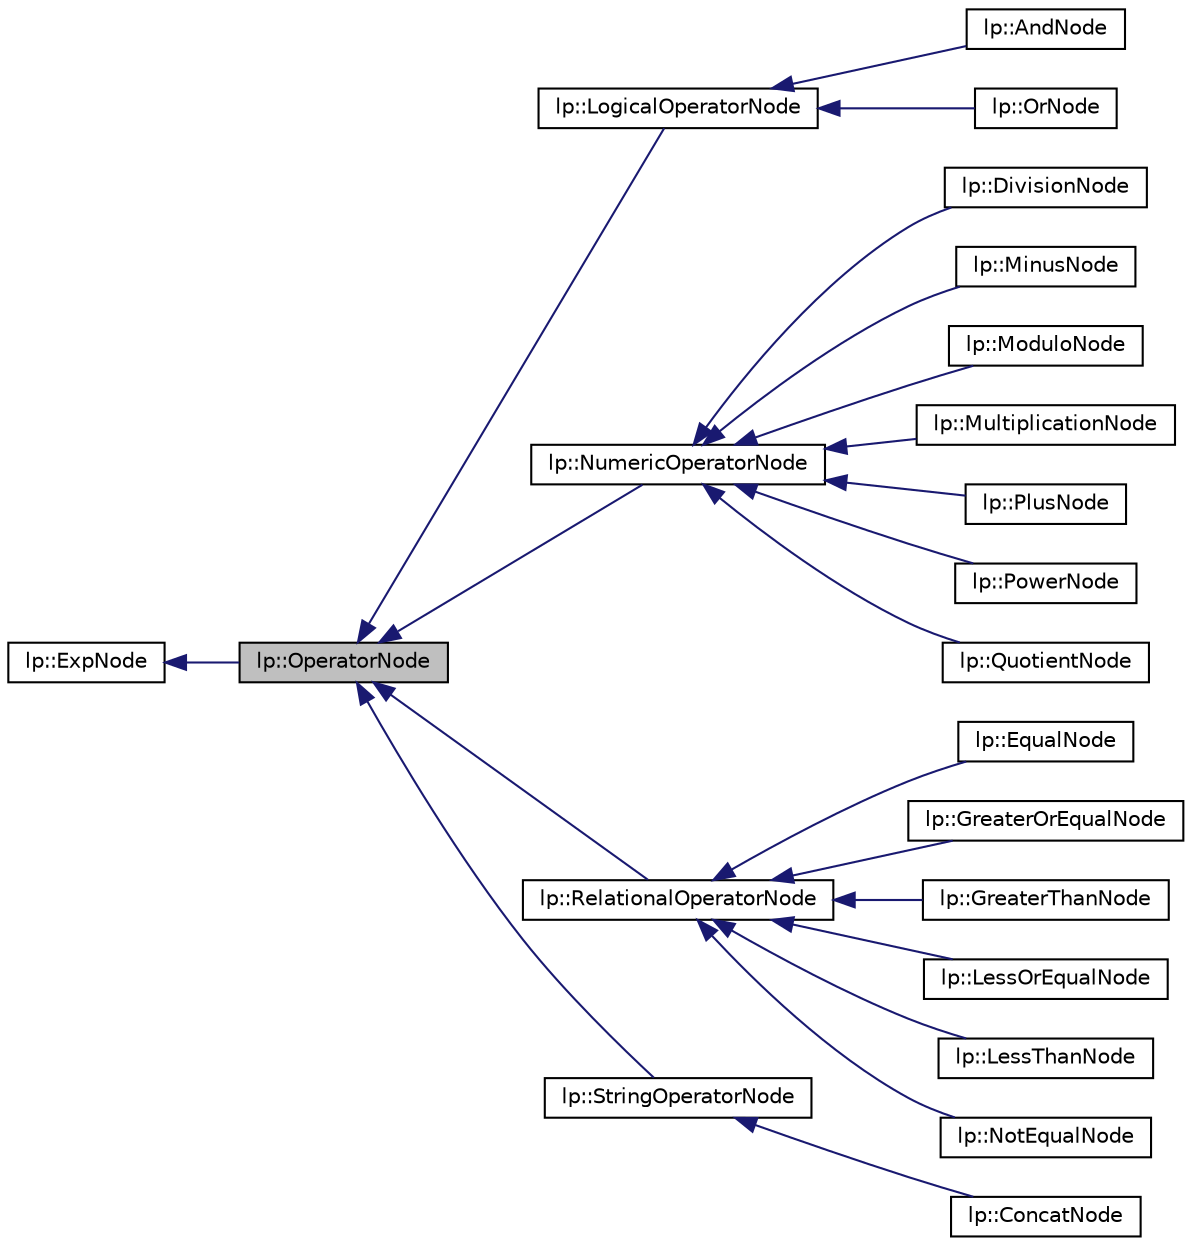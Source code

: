 digraph "lp::OperatorNode"
{
  edge [fontname="Helvetica",fontsize="10",labelfontname="Helvetica",labelfontsize="10"];
  node [fontname="Helvetica",fontsize="10",shape=record];
  rankdir="LR";
  Node0 [label="lp::OperatorNode",height=0.2,width=0.4,color="black", fillcolor="grey75", style="filled", fontcolor="black"];
  Node1 -> Node0 [dir="back",color="midnightblue",fontsize="10",style="solid",fontname="Helvetica"];
  Node1 [label="lp::ExpNode",height=0.2,width=0.4,color="black", fillcolor="white", style="filled",URL="$classlp_1_1ExpNode.html",tooltip="Definition of atributes and methods of ExpNode class. "];
  Node0 -> Node2 [dir="back",color="midnightblue",fontsize="10",style="solid",fontname="Helvetica"];
  Node2 [label="lp::LogicalOperatorNode",height=0.2,width=0.4,color="black", fillcolor="white", style="filled",URL="$classlp_1_1LogicalOperatorNode.html",tooltip="Definition of atributes and methods of LogicalOperatorNode class. "];
  Node2 -> Node3 [dir="back",color="midnightblue",fontsize="10",style="solid",fontname="Helvetica"];
  Node3 [label="lp::AndNode",height=0.2,width=0.4,color="black", fillcolor="white", style="filled",URL="$classlp_1_1AndNode.html",tooltip="Definition of atributes and methods of AndNode class. "];
  Node2 -> Node4 [dir="back",color="midnightblue",fontsize="10",style="solid",fontname="Helvetica"];
  Node4 [label="lp::OrNode",height=0.2,width=0.4,color="black", fillcolor="white", style="filled",URL="$classlp_1_1OrNode.html",tooltip="Definition of atributes and methods of OrNode class. "];
  Node0 -> Node5 [dir="back",color="midnightblue",fontsize="10",style="solid",fontname="Helvetica"];
  Node5 [label="lp::NumericOperatorNode",height=0.2,width=0.4,color="black", fillcolor="white", style="filled",URL="$classlp_1_1NumericOperatorNode.html",tooltip="Definition of atributes and methods of NumericOperatorNode class. "];
  Node5 -> Node6 [dir="back",color="midnightblue",fontsize="10",style="solid",fontname="Helvetica"];
  Node6 [label="lp::DivisionNode",height=0.2,width=0.4,color="black", fillcolor="white", style="filled",URL="$classlp_1_1DivisionNode.html",tooltip="Definition of atributes and methods of DivisionNode class. "];
  Node5 -> Node7 [dir="back",color="midnightblue",fontsize="10",style="solid",fontname="Helvetica"];
  Node7 [label="lp::MinusNode",height=0.2,width=0.4,color="black", fillcolor="white", style="filled",URL="$classlp_1_1MinusNode.html",tooltip="Definition of atributes and methods of MinusNode class. "];
  Node5 -> Node8 [dir="back",color="midnightblue",fontsize="10",style="solid",fontname="Helvetica"];
  Node8 [label="lp::ModuloNode",height=0.2,width=0.4,color="black", fillcolor="white", style="filled",URL="$classlp_1_1ModuloNode.html",tooltip="Definition of atributes and methods of ModuloNode class. "];
  Node5 -> Node9 [dir="back",color="midnightblue",fontsize="10",style="solid",fontname="Helvetica"];
  Node9 [label="lp::MultiplicationNode",height=0.2,width=0.4,color="black", fillcolor="white", style="filled",URL="$classlp_1_1MultiplicationNode.html",tooltip="Definition of atributes and methods of MultiplicationNode class. "];
  Node5 -> Node10 [dir="back",color="midnightblue",fontsize="10",style="solid",fontname="Helvetica"];
  Node10 [label="lp::PlusNode",height=0.2,width=0.4,color="black", fillcolor="white", style="filled",URL="$classlp_1_1PlusNode.html",tooltip="Definition of atributes and methods of PlusNode class. "];
  Node5 -> Node11 [dir="back",color="midnightblue",fontsize="10",style="solid",fontname="Helvetica"];
  Node11 [label="lp::PowerNode",height=0.2,width=0.4,color="black", fillcolor="white", style="filled",URL="$classlp_1_1PowerNode.html",tooltip="Definition of atributes and methods of PowerNode class. "];
  Node5 -> Node12 [dir="back",color="midnightblue",fontsize="10",style="solid",fontname="Helvetica"];
  Node12 [label="lp::QuotientNode",height=0.2,width=0.4,color="black", fillcolor="white", style="filled",URL="$classlp_1_1QuotientNode.html"];
  Node0 -> Node13 [dir="back",color="midnightblue",fontsize="10",style="solid",fontname="Helvetica"];
  Node13 [label="lp::RelationalOperatorNode",height=0.2,width=0.4,color="black", fillcolor="white", style="filled",URL="$classlp_1_1RelationalOperatorNode.html",tooltip="Definition of atributes and methods of RelationalOperatorNode class. "];
  Node13 -> Node14 [dir="back",color="midnightblue",fontsize="10",style="solid",fontname="Helvetica"];
  Node14 [label="lp::EqualNode",height=0.2,width=0.4,color="black", fillcolor="white", style="filled",URL="$classlp_1_1EqualNode.html",tooltip="Definition of atributes and methods of EqualNode class. "];
  Node13 -> Node15 [dir="back",color="midnightblue",fontsize="10",style="solid",fontname="Helvetica"];
  Node15 [label="lp::GreaterOrEqualNode",height=0.2,width=0.4,color="black", fillcolor="white", style="filled",URL="$classlp_1_1GreaterOrEqualNode.html",tooltip="Definition of atributes and methods of GreaterOrEqualNode class. "];
  Node13 -> Node16 [dir="back",color="midnightblue",fontsize="10",style="solid",fontname="Helvetica"];
  Node16 [label="lp::GreaterThanNode",height=0.2,width=0.4,color="black", fillcolor="white", style="filled",URL="$classlp_1_1GreaterThanNode.html",tooltip="Definition of atributes and methods of GreaterThanNode class. "];
  Node13 -> Node17 [dir="back",color="midnightblue",fontsize="10",style="solid",fontname="Helvetica"];
  Node17 [label="lp::LessOrEqualNode",height=0.2,width=0.4,color="black", fillcolor="white", style="filled",URL="$classlp_1_1LessOrEqualNode.html",tooltip="Definition of atributes and methods of LessOrEqualNode class. "];
  Node13 -> Node18 [dir="back",color="midnightblue",fontsize="10",style="solid",fontname="Helvetica"];
  Node18 [label="lp::LessThanNode",height=0.2,width=0.4,color="black", fillcolor="white", style="filled",URL="$classlp_1_1LessThanNode.html",tooltip="Definition of atributes and methods of LessThanNode class. "];
  Node13 -> Node19 [dir="back",color="midnightblue",fontsize="10",style="solid",fontname="Helvetica"];
  Node19 [label="lp::NotEqualNode",height=0.2,width=0.4,color="black", fillcolor="white", style="filled",URL="$classlp_1_1NotEqualNode.html",tooltip="Definition of atributes and methods of NotEqualNode class. "];
  Node0 -> Node20 [dir="back",color="midnightblue",fontsize="10",style="solid",fontname="Helvetica"];
  Node20 [label="lp::StringOperatorNode",height=0.2,width=0.4,color="black", fillcolor="white", style="filled",URL="$classlp_1_1StringOperatorNode.html",tooltip="Definition of atributes and methods of StringOperatorNode class. "];
  Node20 -> Node21 [dir="back",color="midnightblue",fontsize="10",style="solid",fontname="Helvetica"];
  Node21 [label="lp::ConcatNode",height=0.2,width=0.4,color="black", fillcolor="white", style="filled",URL="$classlp_1_1ConcatNode.html",tooltip="Definition of atributes and methods of ConcatNode class. "];
}
